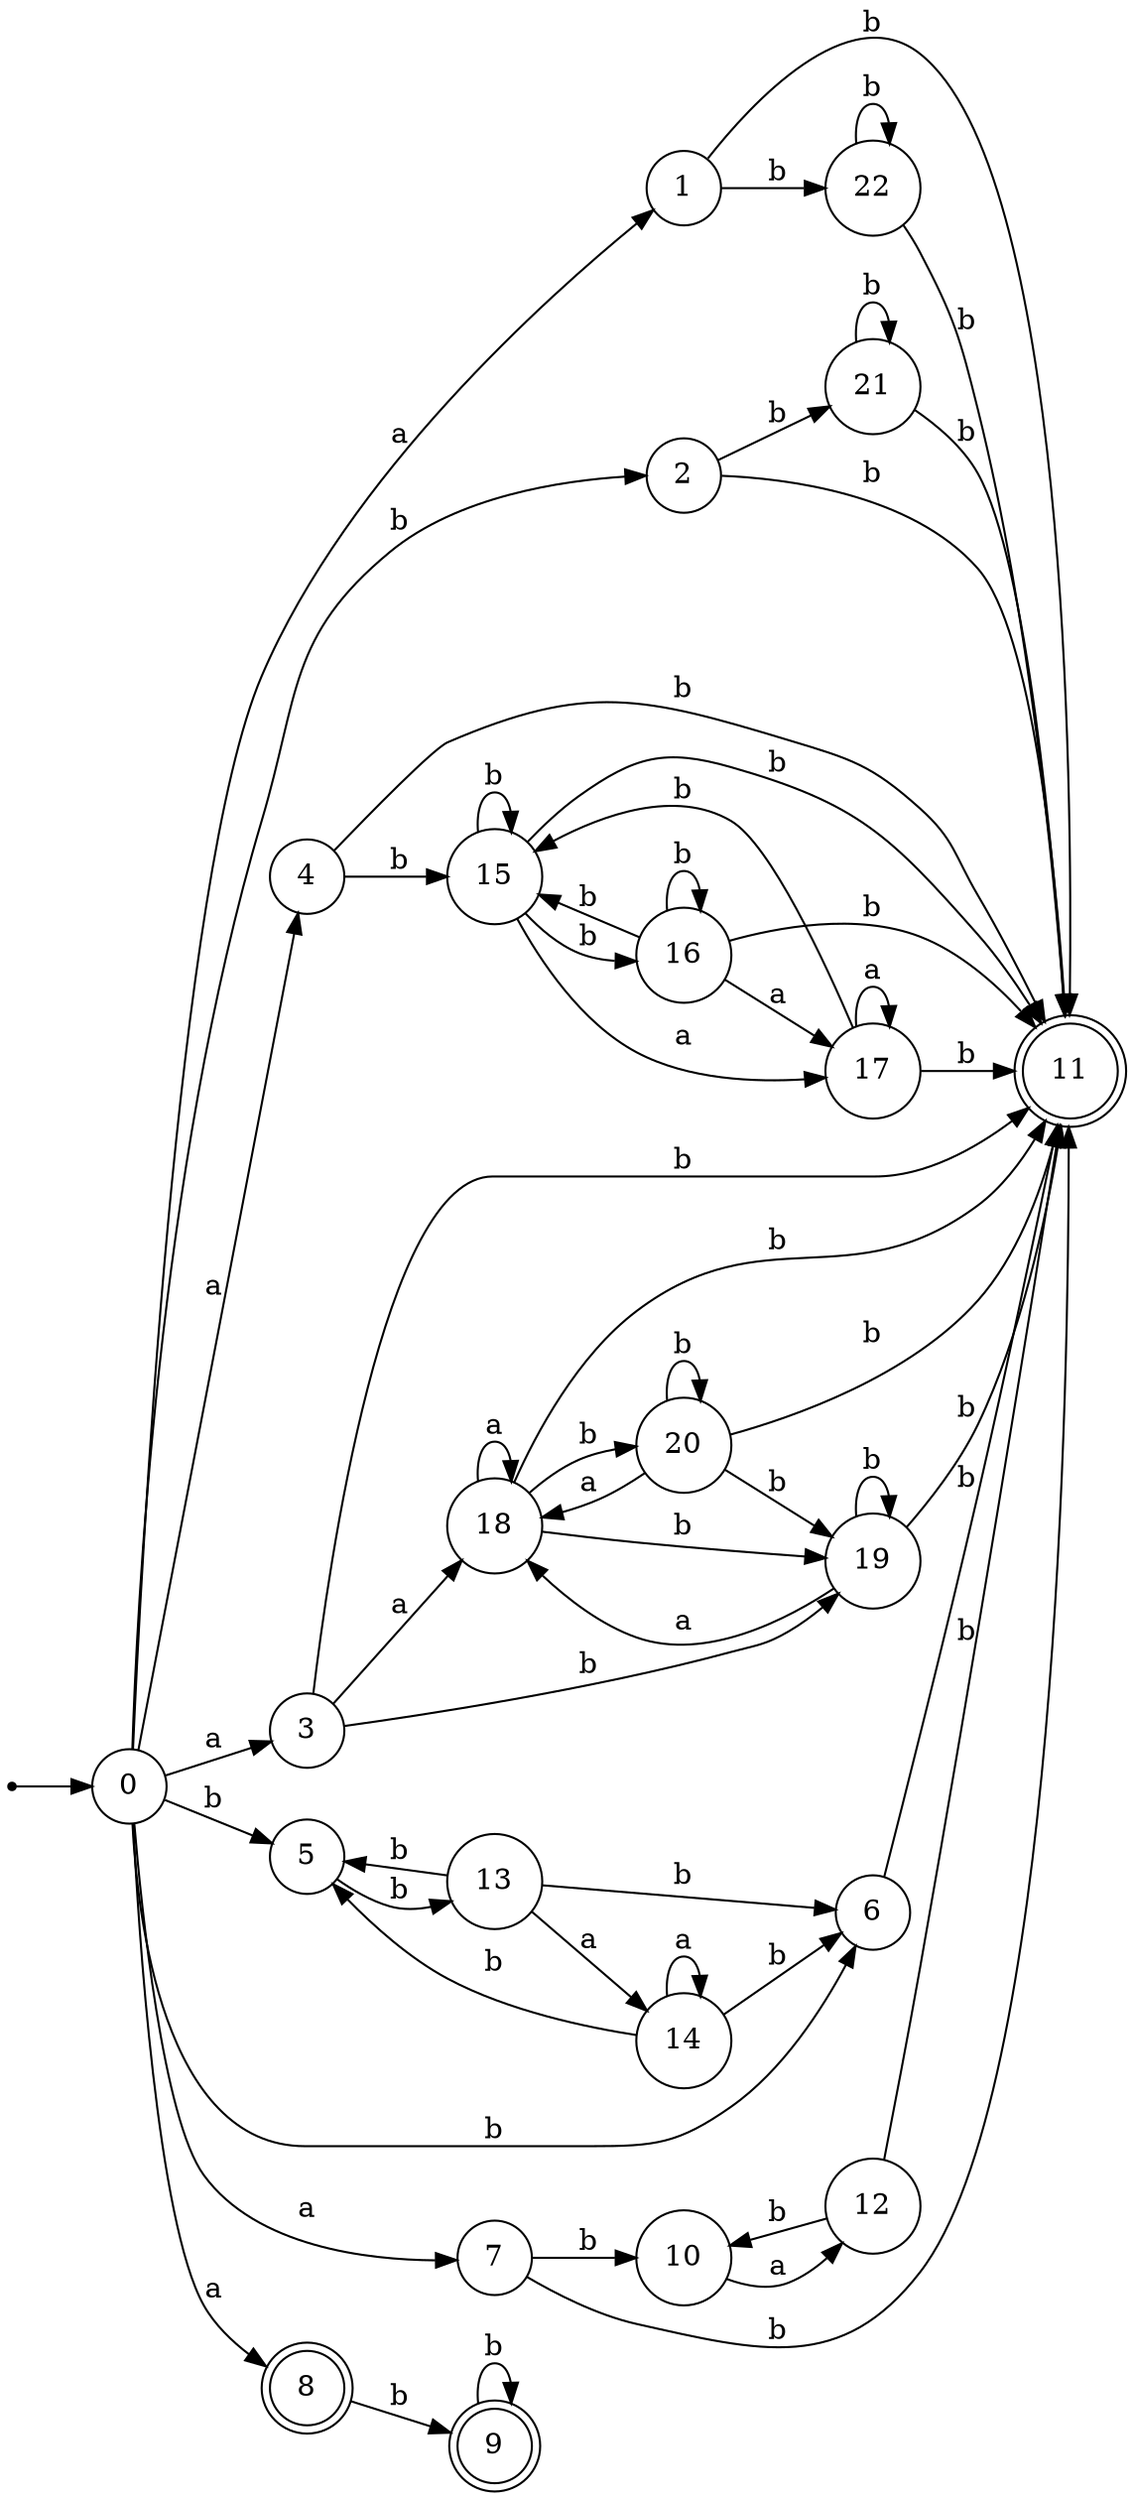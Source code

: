 digraph finite_state_machine {
rankdir=LR;
size="20,20";
node [shape = point]; "dummy0"
node [shape = circle]; "0";
"dummy0" -> "0";
node [shape = circle]; "1";
node [shape = circle]; "2";
node [shape = circle]; "3";
node [shape = circle]; "4";
node [shape = circle]; "5";
node [shape = circle]; "6";
node [shape = circle]; "7";
node [shape = doublecircle]; "8";node [shape = doublecircle]; "9";node [shape = circle]; "10";
node [shape = doublecircle]; "11";node [shape = circle]; "12";
node [shape = circle]; "13";
node [shape = circle]; "14";
node [shape = circle]; "15";
node [shape = circle]; "16";
node [shape = circle]; "17";
node [shape = circle]; "18";
node [shape = circle]; "19";
node [shape = circle]; "20";
node [shape = circle]; "21";
node [shape = circle]; "22";
"0" -> "1" [label = "a"];
 "0" -> "3" [label = "a"];
 "0" -> "4" [label = "a"];
 "0" -> "7" [label = "a"];
 "0" -> "8" [label = "a"];
 "0" -> "2" [label = "b"];
 "0" -> "5" [label = "b"];
 "0" -> "6" [label = "b"];
 "8" -> "9" [label = "b"];
 "9" -> "9" [label = "b"];
 "7" -> "10" [label = "b"];
 "7" -> "11" [label = "b"];
 "10" -> "12" [label = "a"];
 "12" -> "10" [label = "b"];
 "12" -> "11" [label = "b"];
 "6" -> "11" [label = "b"];
 "5" -> "13" [label = "b"];
 "13" -> "5" [label = "b"];
 "13" -> "6" [label = "b"];
 "13" -> "14" [label = "a"];
 "14" -> "14" [label = "a"];
 "14" -> "5" [label = "b"];
 "14" -> "6" [label = "b"];
 "4" -> "11" [label = "b"];
 "4" -> "15" [label = "b"];
 "15" -> "16" [label = "b"];
 "15" -> "11" [label = "b"];
 "15" -> "15" [label = "b"];
 "15" -> "17" [label = "a"];
 "17" -> "17" [label = "a"];
 "17" -> "11" [label = "b"];
 "17" -> "15" [label = "b"];
 "16" -> "16" [label = "b"];
 "16" -> "11" [label = "b"];
 "16" -> "15" [label = "b"];
 "16" -> "17" [label = "a"];
 "3" -> "18" [label = "a"];
 "3" -> "11" [label = "b"];
 "3" -> "19" [label = "b"];
 "19" -> "11" [label = "b"];
 "19" -> "19" [label = "b"];
 "19" -> "18" [label = "a"];
 "18" -> "18" [label = "a"];
 "18" -> "11" [label = "b"];
 "18" -> "19" [label = "b"];
 "18" -> "20" [label = "b"];
 "20" -> "11" [label = "b"];
 "20" -> "19" [label = "b"];
 "20" -> "20" [label = "b"];
 "20" -> "18" [label = "a"];
 "2" -> "11" [label = "b"];
 "2" -> "21" [label = "b"];
 "21" -> "11" [label = "b"];
 "21" -> "21" [label = "b"];
 "1" -> "11" [label = "b"];
 "1" -> "22" [label = "b"];
 "22" -> "11" [label = "b"];
 "22" -> "22" [label = "b"];
 }
